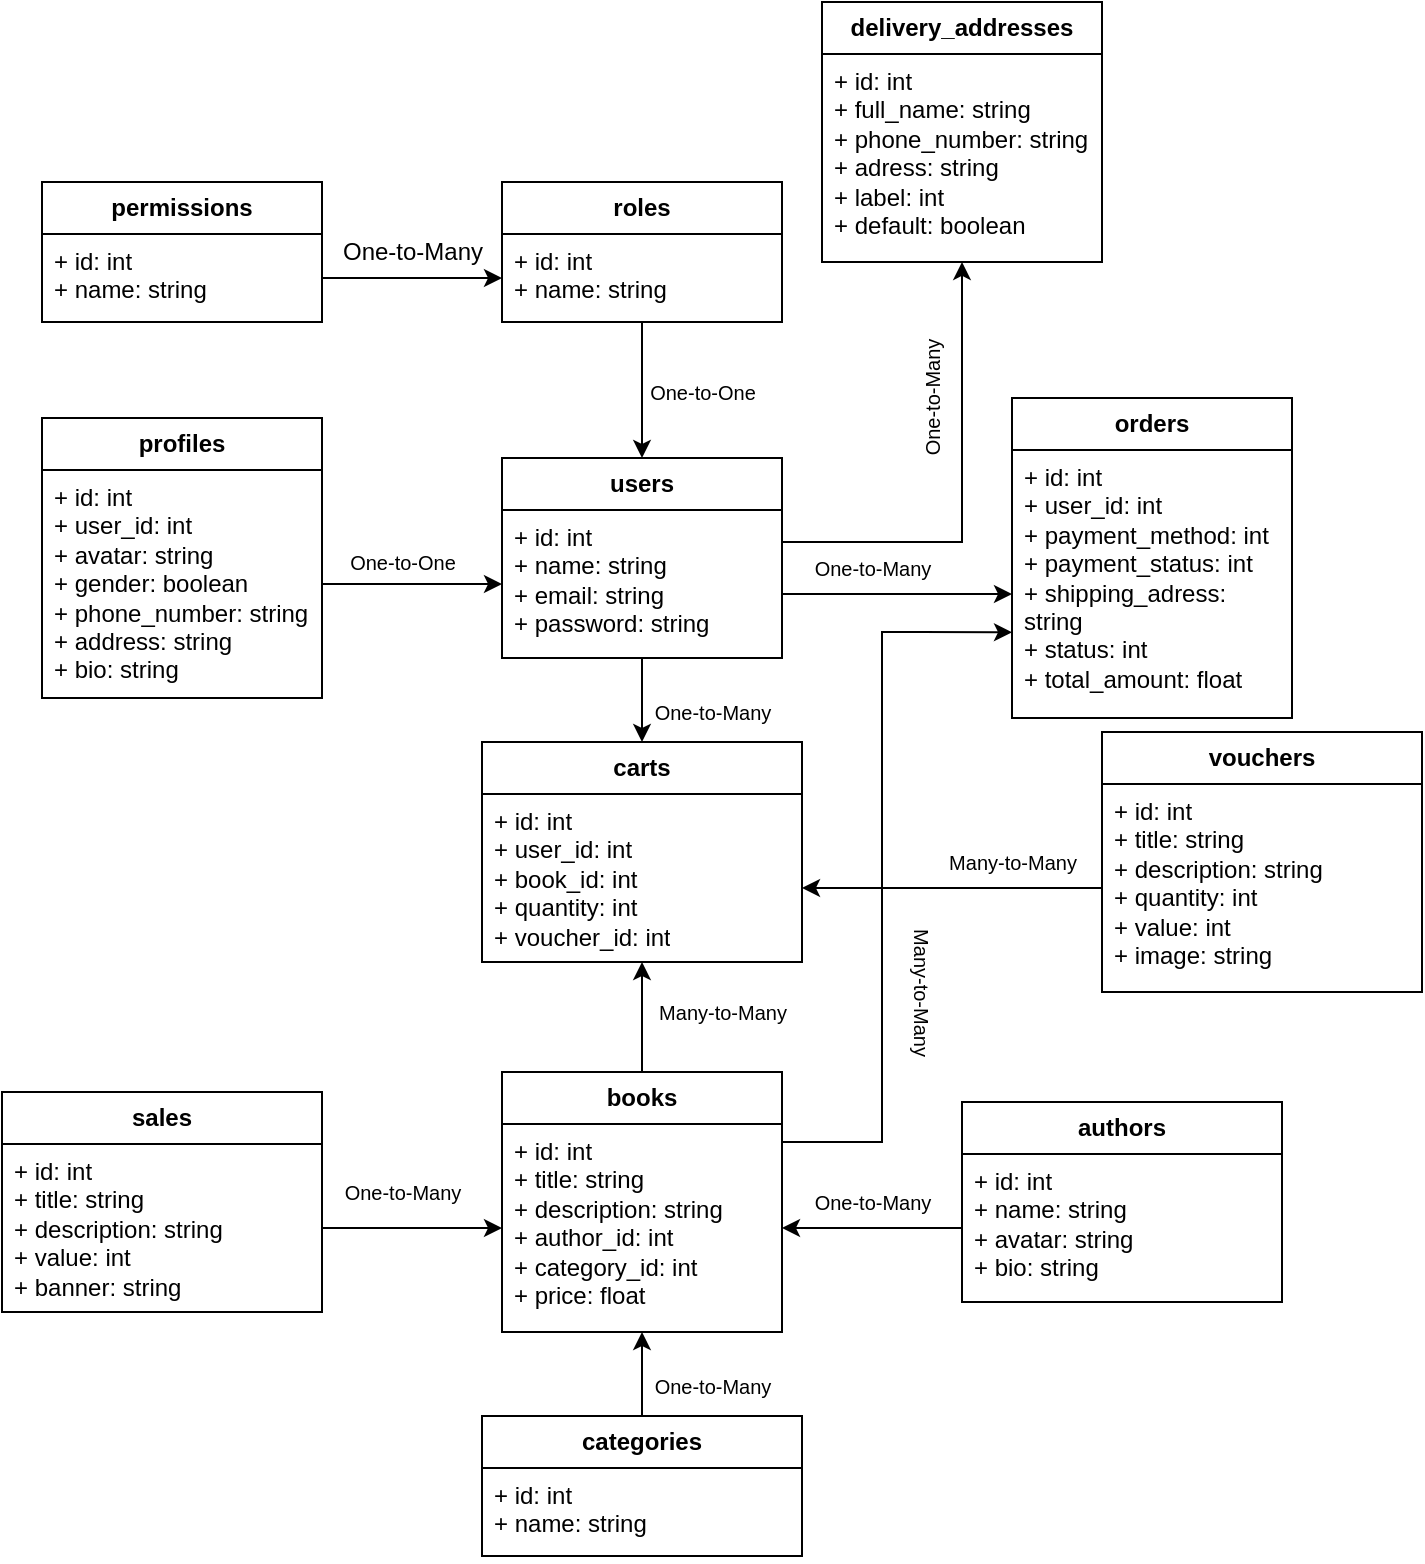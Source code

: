<mxfile version="24.3.1" type="github">
  <diagram name="Trang-1" id="q1nApXIHh48X9Z10inhE">
    <mxGraphModel dx="1313" dy="715" grid="1" gridSize="10" guides="1" tooltips="1" connect="1" arrows="1" fold="1" page="1" pageScale="1" pageWidth="1654" pageHeight="1169" math="0" shadow="0">
      <root>
        <mxCell id="0" />
        <mxCell id="1" parent="0" />
        <mxCell id="94nfI3XRYAJ-UsViNRin-1" value="&lt;b&gt;users&lt;/b&gt;" style="swimlane;fontStyle=0;childLayout=stackLayout;horizontal=1;startSize=26;fillColor=none;horizontalStack=0;resizeParent=1;resizeParentMax=0;resizeLast=0;collapsible=1;marginBottom=0;whiteSpace=wrap;html=1;" parent="1" vertex="1">
          <mxGeometry x="740" y="418" width="140" height="100" as="geometry">
            <mxRectangle x="110" y="70" width="70" height="30" as="alternateBounds" />
          </mxGeometry>
        </mxCell>
        <mxCell id="94nfI3XRYAJ-UsViNRin-3" value="&lt;div&gt;+ id: int&lt;/div&gt;&lt;div&gt;+ name: string&lt;/div&gt;+ email: string&lt;div&gt;+ password: string&lt;/div&gt;" style="text;strokeColor=none;fillColor=none;align=left;verticalAlign=top;spacingLeft=4;spacingRight=4;overflow=hidden;rotatable=0;points=[[0,0.5],[1,0.5]];portConstraint=eastwest;whiteSpace=wrap;html=1;" parent="94nfI3XRYAJ-UsViNRin-1" vertex="1">
          <mxGeometry y="26" width="140" height="74" as="geometry" />
        </mxCell>
        <mxCell id="94nfI3XRYAJ-UsViNRin-6" value="&lt;b&gt;profiles&lt;/b&gt;" style="swimlane;fontStyle=0;childLayout=stackLayout;horizontal=1;startSize=26;fillColor=none;horizontalStack=0;resizeParent=1;resizeParentMax=0;resizeLast=0;collapsible=1;marginBottom=0;whiteSpace=wrap;html=1;" parent="1" vertex="1">
          <mxGeometry x="510" y="398" width="140" height="140" as="geometry">
            <mxRectangle x="110" y="70" width="70" height="30" as="alternateBounds" />
          </mxGeometry>
        </mxCell>
        <mxCell id="94nfI3XRYAJ-UsViNRin-7" value="&lt;div&gt;+ id: int&lt;/div&gt;&lt;div&gt;+ user_id: int&lt;/div&gt;&lt;div&gt;+ avatar: string&lt;/div&gt;&lt;div&gt;+ gender: boolean&lt;/div&gt;&lt;div&gt;+ phone_number: string&lt;/div&gt;&lt;div&gt;+ address: string&lt;/div&gt;+ bio: string" style="text;strokeColor=none;fillColor=none;align=left;verticalAlign=top;spacingLeft=4;spacingRight=4;overflow=hidden;rotatable=0;points=[[0,0.5],[1,0.5]];portConstraint=eastwest;whiteSpace=wrap;html=1;" parent="94nfI3XRYAJ-UsViNRin-6" vertex="1">
          <mxGeometry y="26" width="140" height="114" as="geometry" />
        </mxCell>
        <mxCell id="94nfI3XRYAJ-UsViNRin-9" value="One-to-One" style="text;html=1;align=center;verticalAlign=middle;resizable=0;points=[];autosize=1;strokeColor=none;fillColor=none;fontSize=10;" parent="1" vertex="1">
          <mxGeometry x="650" y="455" width="80" height="30" as="geometry" />
        </mxCell>
        <mxCell id="94nfI3XRYAJ-UsViNRin-10" value="&lt;b&gt;roles&lt;/b&gt;" style="swimlane;fontStyle=0;childLayout=stackLayout;horizontal=1;startSize=26;fillColor=none;horizontalStack=0;resizeParent=1;resizeParentMax=0;resizeLast=0;collapsible=1;marginBottom=0;whiteSpace=wrap;html=1;" parent="1" vertex="1">
          <mxGeometry x="740" y="280" width="140" height="70" as="geometry">
            <mxRectangle x="110" y="70" width="70" height="30" as="alternateBounds" />
          </mxGeometry>
        </mxCell>
        <mxCell id="94nfI3XRYAJ-UsViNRin-11" value="&lt;div&gt;+ id: int&lt;/div&gt;&lt;div&gt;+ name: string&lt;/div&gt;" style="text;strokeColor=none;fillColor=none;align=left;verticalAlign=top;spacingLeft=4;spacingRight=4;overflow=hidden;rotatable=0;points=[[0,0.5],[1,0.5]];portConstraint=eastwest;whiteSpace=wrap;html=1;" parent="94nfI3XRYAJ-UsViNRin-10" vertex="1">
          <mxGeometry y="26" width="140" height="44" as="geometry" />
        </mxCell>
        <mxCell id="94nfI3XRYAJ-UsViNRin-13" value="One-to-One" style="text;html=1;align=center;verticalAlign=middle;resizable=0;points=[];autosize=1;strokeColor=none;fillColor=none;fontSize=10;" parent="1" vertex="1">
          <mxGeometry x="800" y="370" width="80" height="30" as="geometry" />
        </mxCell>
        <mxCell id="94nfI3XRYAJ-UsViNRin-24" value="" style="edgeStyle=orthogonalEdgeStyle;rounded=0;orthogonalLoop=1;jettySize=auto;html=1;exitX=0.5;exitY=0;exitDx=0;exitDy=0;" parent="1" source="94nfI3XRYAJ-UsViNRin-22" target="94nfI3XRYAJ-UsViNRin-14" edge="1">
          <mxGeometry relative="1" as="geometry">
            <Array as="points" />
          </mxGeometry>
        </mxCell>
        <mxCell id="94nfI3XRYAJ-UsViNRin-33" value="" style="edgeStyle=orthogonalEdgeStyle;rounded=0;orthogonalLoop=1;jettySize=auto;html=1;" parent="1" source="94nfI3XRYAJ-UsViNRin-14" target="94nfI3XRYAJ-UsViNRin-27" edge="1">
          <mxGeometry relative="1" as="geometry">
            <Array as="points">
              <mxPoint x="810" y="640" />
              <mxPoint x="810" y="640" />
            </Array>
          </mxGeometry>
        </mxCell>
        <mxCell id="94nfI3XRYAJ-UsViNRin-14" value="&lt;b&gt;books&lt;/b&gt;" style="swimlane;fontStyle=0;childLayout=stackLayout;horizontal=1;startSize=26;fillColor=none;horizontalStack=0;resizeParent=1;resizeParentMax=0;resizeLast=0;collapsible=1;marginBottom=0;whiteSpace=wrap;html=1;" parent="1" vertex="1">
          <mxGeometry x="740" y="725" width="140" height="130" as="geometry">
            <mxRectangle x="110" y="70" width="70" height="30" as="alternateBounds" />
          </mxGeometry>
        </mxCell>
        <mxCell id="94nfI3XRYAJ-UsViNRin-15" value="&lt;div&gt;+ id: int&lt;/div&gt;&lt;div&gt;+ title: string&lt;/div&gt;+ description: string&lt;div&gt;+ author_id: int&lt;/div&gt;&lt;div&gt;+ category_id: int&lt;/div&gt;&lt;div&gt;+ price: float&lt;/div&gt;" style="text;strokeColor=none;fillColor=none;align=left;verticalAlign=top;spacingLeft=4;spacingRight=4;overflow=hidden;rotatable=0;points=[[0,0.5],[1,0.5]];portConstraint=eastwest;whiteSpace=wrap;html=1;" parent="94nfI3XRYAJ-UsViNRin-14" vertex="1">
          <mxGeometry y="26" width="140" height="104" as="geometry" />
        </mxCell>
        <mxCell id="94nfI3XRYAJ-UsViNRin-18" value="&lt;b&gt;authors&lt;/b&gt;" style="swimlane;fontStyle=0;childLayout=stackLayout;horizontal=1;startSize=26;fillColor=none;horizontalStack=0;resizeParent=1;resizeParentMax=0;resizeLast=0;collapsible=1;marginBottom=0;whiteSpace=wrap;html=1;" parent="1" vertex="1">
          <mxGeometry x="970" y="740" width="160" height="100" as="geometry">
            <mxRectangle x="110" y="70" width="70" height="30" as="alternateBounds" />
          </mxGeometry>
        </mxCell>
        <mxCell id="94nfI3XRYAJ-UsViNRin-19" value="&lt;div&gt;+ id: int&lt;/div&gt;&lt;div&gt;+ name: string&lt;/div&gt;+ avatar: string&lt;div&gt;+ bio: string&lt;/div&gt;" style="text;strokeColor=none;fillColor=none;align=left;verticalAlign=top;spacingLeft=4;spacingRight=4;overflow=hidden;rotatable=0;points=[[0,0.5],[1,0.5]];portConstraint=eastwest;whiteSpace=wrap;html=1;" parent="94nfI3XRYAJ-UsViNRin-18" vertex="1">
          <mxGeometry y="26" width="160" height="74" as="geometry" />
        </mxCell>
        <mxCell id="94nfI3XRYAJ-UsViNRin-21" value="One-to-Many" style="text;html=1;align=center;verticalAlign=middle;resizable=0;points=[];autosize=1;strokeColor=none;fillColor=none;fontSize=10;" parent="1" vertex="1">
          <mxGeometry x="885" y="775" width="80" height="30" as="geometry" />
        </mxCell>
        <mxCell id="94nfI3XRYAJ-UsViNRin-22" value="&lt;b&gt;categories&lt;/b&gt;" style="swimlane;fontStyle=0;childLayout=stackLayout;horizontal=1;startSize=26;fillColor=none;horizontalStack=0;resizeParent=1;resizeParentMax=0;resizeLast=0;collapsible=1;marginBottom=0;whiteSpace=wrap;html=1;" parent="1" vertex="1">
          <mxGeometry x="730" y="897" width="160" height="70" as="geometry">
            <mxRectangle x="110" y="70" width="70" height="30" as="alternateBounds" />
          </mxGeometry>
        </mxCell>
        <mxCell id="94nfI3XRYAJ-UsViNRin-23" value="&lt;div&gt;+ id: int&lt;/div&gt;&lt;div&gt;+ name: string&lt;/div&gt;" style="text;strokeColor=none;fillColor=none;align=left;verticalAlign=top;spacingLeft=4;spacingRight=4;overflow=hidden;rotatable=0;points=[[0,0.5],[1,0.5]];portConstraint=eastwest;whiteSpace=wrap;html=1;" parent="94nfI3XRYAJ-UsViNRin-22" vertex="1">
          <mxGeometry y="26" width="160" height="44" as="geometry" />
        </mxCell>
        <mxCell id="94nfI3XRYAJ-UsViNRin-25" value="One-to-Many" style="text;html=1;align=center;verticalAlign=middle;resizable=0;points=[];autosize=1;strokeColor=none;fillColor=none;fontSize=10;" parent="1" vertex="1">
          <mxGeometry x="805" y="867" width="80" height="30" as="geometry" />
        </mxCell>
        <mxCell id="94nfI3XRYAJ-UsViNRin-26" value="&lt;b&gt;carts&lt;/b&gt;" style="swimlane;fontStyle=0;childLayout=stackLayout;horizontal=1;startSize=26;fillColor=none;horizontalStack=0;resizeParent=1;resizeParentMax=0;resizeLast=0;collapsible=1;marginBottom=0;whiteSpace=wrap;html=1;" parent="1" vertex="1">
          <mxGeometry x="730" y="560" width="160" height="110" as="geometry">
            <mxRectangle x="110" y="70" width="70" height="30" as="alternateBounds" />
          </mxGeometry>
        </mxCell>
        <mxCell id="94nfI3XRYAJ-UsViNRin-27" value="&lt;div&gt;+ id: int&lt;/div&gt;&lt;div&gt;+ user_id: int&lt;/div&gt;+ book_id: int&lt;div&gt;+ quantity: int&lt;/div&gt;&lt;div&gt;+ voucher_id: int&lt;/div&gt;" style="text;strokeColor=none;fillColor=none;align=left;verticalAlign=top;spacingLeft=4;spacingRight=4;overflow=hidden;rotatable=0;points=[[0,0.5],[1,0.5]];portConstraint=eastwest;whiteSpace=wrap;html=1;" parent="94nfI3XRYAJ-UsViNRin-26" vertex="1">
          <mxGeometry y="26" width="160" height="84" as="geometry" />
        </mxCell>
        <mxCell id="94nfI3XRYAJ-UsViNRin-28" value="" style="edgeStyle=orthogonalEdgeStyle;rounded=0;orthogonalLoop=1;jettySize=auto;html=1;" parent="1" source="94nfI3XRYAJ-UsViNRin-11" target="94nfI3XRYAJ-UsViNRin-1" edge="1">
          <mxGeometry relative="1" as="geometry">
            <Array as="points">
              <mxPoint x="810" y="360" />
              <mxPoint x="810" y="360" />
            </Array>
          </mxGeometry>
        </mxCell>
        <mxCell id="94nfI3XRYAJ-UsViNRin-31" value="" style="edgeStyle=orthogonalEdgeStyle;rounded=0;orthogonalLoop=1;jettySize=auto;html=1;" parent="1" source="94nfI3XRYAJ-UsViNRin-3" target="94nfI3XRYAJ-UsViNRin-26" edge="1">
          <mxGeometry relative="1" as="geometry">
            <Array as="points">
              <mxPoint x="810" y="500" />
              <mxPoint x="810" y="500" />
            </Array>
          </mxGeometry>
        </mxCell>
        <mxCell id="94nfI3XRYAJ-UsViNRin-32" value="One-to-Many" style="text;html=1;align=center;verticalAlign=middle;resizable=0;points=[];autosize=1;strokeColor=none;fillColor=none;fontSize=10;" parent="1" vertex="1">
          <mxGeometry x="805" y="530" width="80" height="30" as="geometry" />
        </mxCell>
        <mxCell id="94nfI3XRYAJ-UsViNRin-34" value="Many-to-Many" style="text;html=1;align=center;verticalAlign=middle;resizable=0;points=[];autosize=1;strokeColor=none;fillColor=none;fontSize=10;" parent="1" vertex="1">
          <mxGeometry x="805" y="680" width="90" height="30" as="geometry" />
        </mxCell>
        <mxCell id="94nfI3XRYAJ-UsViNRin-35" value="&lt;b&gt;orders&lt;/b&gt;" style="swimlane;fontStyle=0;childLayout=stackLayout;horizontal=1;startSize=26;fillColor=none;horizontalStack=0;resizeParent=1;resizeParentMax=0;resizeLast=0;collapsible=1;marginBottom=0;whiteSpace=wrap;html=1;" parent="1" vertex="1">
          <mxGeometry x="995" y="388" width="140" height="160" as="geometry">
            <mxRectangle x="110" y="70" width="70" height="30" as="alternateBounds" />
          </mxGeometry>
        </mxCell>
        <mxCell id="94nfI3XRYAJ-UsViNRin-36" value="&lt;div&gt;+ id: int&lt;/div&gt;&lt;div&gt;+ user_id: int&lt;/div&gt;&lt;div&gt;+ payment_method: int&lt;/div&gt;&lt;div&gt;+ payment_status: int&lt;/div&gt;+ shipping_adress: string&lt;div&gt;&lt;div&gt;+ status: int&lt;/div&gt;&lt;/div&gt;&lt;div&gt;+ total_amount: float&lt;/div&gt;" style="text;strokeColor=none;fillColor=none;align=left;verticalAlign=top;spacingLeft=4;spacingRight=4;overflow=hidden;rotatable=0;points=[[0,0.5],[1,0.5]];portConstraint=eastwest;whiteSpace=wrap;html=1;" parent="94nfI3XRYAJ-UsViNRin-35" vertex="1">
          <mxGeometry y="26" width="140" height="134" as="geometry" />
        </mxCell>
        <mxCell id="Ea-H5xVvMkc4Q4fPX0zV-1" value="" style="edgeStyle=orthogonalEdgeStyle;rounded=0;orthogonalLoop=1;jettySize=auto;html=1;entryX=0;entryY=0.5;entryDx=0;entryDy=0;" parent="1" source="94nfI3XRYAJ-UsViNRin-7" target="94nfI3XRYAJ-UsViNRin-3" edge="1">
          <mxGeometry relative="1" as="geometry" />
        </mxCell>
        <mxCell id="Ea-H5xVvMkc4Q4fPX0zV-2" value="&lt;b&gt;vouchers&lt;/b&gt;" style="swimlane;fontStyle=0;childLayout=stackLayout;horizontal=1;startSize=26;fillColor=none;horizontalStack=0;resizeParent=1;resizeParentMax=0;resizeLast=0;collapsible=1;marginBottom=0;whiteSpace=wrap;html=1;" parent="1" vertex="1">
          <mxGeometry x="1040" y="555" width="160" height="130" as="geometry">
            <mxRectangle x="110" y="70" width="70" height="30" as="alternateBounds" />
          </mxGeometry>
        </mxCell>
        <mxCell id="Ea-H5xVvMkc4Q4fPX0zV-3" value="&lt;div&gt;+ id: int&lt;/div&gt;&lt;div&gt;+ title: string&lt;/div&gt;+ description: string&lt;div&gt;+ quantity: int&lt;/div&gt;&lt;div&gt;+ value: int&lt;/div&gt;&lt;div&gt;+ image: string&lt;/div&gt;" style="text;strokeColor=none;fillColor=none;align=left;verticalAlign=top;spacingLeft=4;spacingRight=4;overflow=hidden;rotatable=0;points=[[0,0.5],[1,0.5]];portConstraint=eastwest;whiteSpace=wrap;html=1;" parent="Ea-H5xVvMkc4Q4fPX0zV-2" vertex="1">
          <mxGeometry y="26" width="160" height="104" as="geometry" />
        </mxCell>
        <mxCell id="Ea-H5xVvMkc4Q4fPX0zV-4" value="" style="edgeStyle=orthogonalEdgeStyle;rounded=0;orthogonalLoop=1;jettySize=auto;html=1;" parent="1" source="Ea-H5xVvMkc4Q4fPX0zV-3" edge="1">
          <mxGeometry relative="1" as="geometry">
            <mxPoint x="890" y="633" as="targetPoint" />
          </mxGeometry>
        </mxCell>
        <mxCell id="Ea-H5xVvMkc4Q4fPX0zV-5" value="Many-to-Many" style="text;html=1;align=center;verticalAlign=middle;resizable=0;points=[];autosize=1;strokeColor=none;fillColor=none;fontSize=10;" parent="1" vertex="1">
          <mxGeometry x="950" y="605" width="90" height="30" as="geometry" />
        </mxCell>
        <mxCell id="Ea-H5xVvMkc4Q4fPX0zV-7" value="One-to-Many" style="text;html=1;align=center;verticalAlign=middle;resizable=0;points=[];autosize=1;strokeColor=none;fillColor=none;fontSize=10;" parent="1" vertex="1">
          <mxGeometry x="885" y="458" width="80" height="30" as="geometry" />
        </mxCell>
        <mxCell id="Ea-H5xVvMkc4Q4fPX0zV-8" value="&lt;b&gt;sales&lt;/b&gt;" style="swimlane;fontStyle=0;childLayout=stackLayout;horizontal=1;startSize=26;fillColor=none;horizontalStack=0;resizeParent=1;resizeParentMax=0;resizeLast=0;collapsible=1;marginBottom=0;whiteSpace=wrap;html=1;" parent="1" vertex="1">
          <mxGeometry x="490" y="735" width="160" height="110" as="geometry">
            <mxRectangle x="110" y="70" width="70" height="30" as="alternateBounds" />
          </mxGeometry>
        </mxCell>
        <mxCell id="Ea-H5xVvMkc4Q4fPX0zV-9" value="&lt;div&gt;+ id: int&lt;/div&gt;&lt;div&gt;&lt;/div&gt;&lt;div&gt;&lt;div&gt;+ title: string&lt;/div&gt;+ description: string&lt;/div&gt;&lt;div&gt;+ value: int&lt;/div&gt;&lt;div&gt;+ banner: string&lt;/div&gt;" style="text;strokeColor=none;fillColor=none;align=left;verticalAlign=top;spacingLeft=4;spacingRight=4;overflow=hidden;rotatable=0;points=[[0,0.5],[1,0.5]];portConstraint=eastwest;whiteSpace=wrap;html=1;" parent="Ea-H5xVvMkc4Q4fPX0zV-8" vertex="1">
          <mxGeometry y="26" width="160" height="84" as="geometry" />
        </mxCell>
        <mxCell id="Ea-H5xVvMkc4Q4fPX0zV-10" value="" style="edgeStyle=orthogonalEdgeStyle;rounded=0;orthogonalLoop=1;jettySize=auto;html=1;" parent="1" source="Ea-H5xVvMkc4Q4fPX0zV-9" target="94nfI3XRYAJ-UsViNRin-15" edge="1">
          <mxGeometry relative="1" as="geometry" />
        </mxCell>
        <mxCell id="Ea-H5xVvMkc4Q4fPX0zV-11" value="One-to-Many" style="text;html=1;align=center;verticalAlign=middle;resizable=0;points=[];autosize=1;strokeColor=none;fillColor=none;fontSize=10;" parent="1" vertex="1">
          <mxGeometry x="650" y="770" width="80" height="30" as="geometry" />
        </mxCell>
        <mxCell id="oJdNwzSTmD6IqSpGxCtY-3" value="" style="endArrow=classic;html=1;rounded=0;entryX=0;entryY=0.68;entryDx=0;entryDy=0;entryPerimeter=0;" parent="1" edge="1" target="94nfI3XRYAJ-UsViNRin-36">
          <mxGeometry width="50" height="50" relative="1" as="geometry">
            <mxPoint x="880" y="760" as="sourcePoint" />
            <mxPoint x="1068.32" y="505.924" as="targetPoint" />
            <Array as="points">
              <mxPoint x="930" y="760" />
              <mxPoint x="930" y="505" />
              <mxPoint x="949.44" y="505" />
            </Array>
          </mxGeometry>
        </mxCell>
        <mxCell id="oJdNwzSTmD6IqSpGxCtY-5" value="Many-to-Many" style="text;html=1;align=center;verticalAlign=middle;resizable=0;points=[];autosize=1;strokeColor=none;fillColor=none;fontSize=10;rotation=90;" parent="1" vertex="1">
          <mxGeometry x="905" y="670" width="90" height="30" as="geometry" />
        </mxCell>
        <mxCell id="94nfI3XRYAJ-UsViNRin-20" value="" style="edgeStyle=orthogonalEdgeStyle;rounded=0;orthogonalLoop=1;jettySize=auto;html=1;" parent="1" source="94nfI3XRYAJ-UsViNRin-19" target="94nfI3XRYAJ-UsViNRin-15" edge="1">
          <mxGeometry relative="1" as="geometry" />
        </mxCell>
        <mxCell id="Ea-H5xVvMkc4Q4fPX0zV-6" value="" style="edgeStyle=orthogonalEdgeStyle;rounded=0;orthogonalLoop=1;jettySize=auto;html=1;" parent="1" source="94nfI3XRYAJ-UsViNRin-3" target="94nfI3XRYAJ-UsViNRin-36" edge="1">
          <mxGeometry relative="1" as="geometry">
            <Array as="points">
              <mxPoint x="950" y="486" />
              <mxPoint x="950" y="486" />
            </Array>
          </mxGeometry>
        </mxCell>
        <mxCell id="oJdNwzSTmD6IqSpGxCtY-7" value="&lt;b&gt;permissions&lt;/b&gt;" style="swimlane;fontStyle=0;childLayout=stackLayout;horizontal=1;startSize=26;fillColor=none;horizontalStack=0;resizeParent=1;resizeParentMax=0;resizeLast=0;collapsible=1;marginBottom=0;whiteSpace=wrap;html=1;" parent="1" vertex="1">
          <mxGeometry x="510" y="280" width="140" height="70" as="geometry">
            <mxRectangle x="110" y="70" width="70" height="30" as="alternateBounds" />
          </mxGeometry>
        </mxCell>
        <mxCell id="oJdNwzSTmD6IqSpGxCtY-8" value="&lt;div&gt;+ id: int&lt;/div&gt;&lt;div&gt;+ name: string&lt;/div&gt;" style="text;strokeColor=none;fillColor=none;align=left;verticalAlign=top;spacingLeft=4;spacingRight=4;overflow=hidden;rotatable=0;points=[[0,0.5],[1,0.5]];portConstraint=eastwest;whiteSpace=wrap;html=1;" parent="oJdNwzSTmD6IqSpGxCtY-7" vertex="1">
          <mxGeometry y="26" width="140" height="44" as="geometry" />
        </mxCell>
        <mxCell id="oJdNwzSTmD6IqSpGxCtY-10" value="One-to-Many" style="text;html=1;align=center;verticalAlign=middle;resizable=0;points=[];autosize=1;strokeColor=none;fillColor=none;" parent="1" vertex="1">
          <mxGeometry x="650" y="300" width="90" height="30" as="geometry" />
        </mxCell>
        <mxCell id="oJdNwzSTmD6IqSpGxCtY-9" value="" style="edgeStyle=orthogonalEdgeStyle;rounded=0;orthogonalLoop=1;jettySize=auto;html=1;" parent="1" source="oJdNwzSTmD6IqSpGxCtY-8" target="94nfI3XRYAJ-UsViNRin-11" edge="1">
          <mxGeometry relative="1" as="geometry" />
        </mxCell>
        <mxCell id="LGpTEHkHDpueWYcL2o_f-1" value="&lt;b&gt;delivery_addresses&lt;/b&gt;" style="swimlane;fontStyle=0;childLayout=stackLayout;horizontal=1;startSize=26;fillColor=none;horizontalStack=0;resizeParent=1;resizeParentMax=0;resizeLast=0;collapsible=1;marginBottom=0;whiteSpace=wrap;html=1;" vertex="1" parent="1">
          <mxGeometry x="900" y="190" width="140" height="130" as="geometry">
            <mxRectangle x="110" y="70" width="70" height="30" as="alternateBounds" />
          </mxGeometry>
        </mxCell>
        <mxCell id="LGpTEHkHDpueWYcL2o_f-2" value="&lt;div&gt;+ id: int&lt;/div&gt;&lt;div&gt;+ full_name: string&lt;/div&gt;&lt;div&gt;+ phone_number: string&lt;/div&gt;&lt;div&gt;+ adress: string&lt;/div&gt;&lt;div&gt;+ label: int&lt;br&gt;+ default: boolean&lt;/div&gt;" style="text;strokeColor=none;fillColor=none;align=left;verticalAlign=top;spacingLeft=4;spacingRight=4;overflow=hidden;rotatable=0;points=[[0,0.5],[1,0.5]];portConstraint=eastwest;whiteSpace=wrap;html=1;" vertex="1" parent="LGpTEHkHDpueWYcL2o_f-1">
          <mxGeometry y="26" width="140" height="104" as="geometry" />
        </mxCell>
        <mxCell id="LGpTEHkHDpueWYcL2o_f-3" value="" style="endArrow=classic;html=1;rounded=0;entryX=0.497;entryY=1.027;entryDx=0;entryDy=0;entryPerimeter=0;" edge="1" parent="1">
          <mxGeometry width="50" height="50" relative="1" as="geometry">
            <mxPoint x="880" y="460" as="sourcePoint" />
            <mxPoint x="970.0" y="319.998" as="targetPoint" />
            <Array as="points">
              <mxPoint x="970" y="460" />
            </Array>
          </mxGeometry>
        </mxCell>
        <mxCell id="LGpTEHkHDpueWYcL2o_f-4" value="One-to-Many" style="text;html=1;align=center;verticalAlign=middle;resizable=0;points=[];autosize=1;strokeColor=none;fillColor=none;fontSize=10;rotation=270;" vertex="1" parent="1">
          <mxGeometry x="915" y="373" width="80" height="30" as="geometry" />
        </mxCell>
      </root>
    </mxGraphModel>
  </diagram>
</mxfile>
